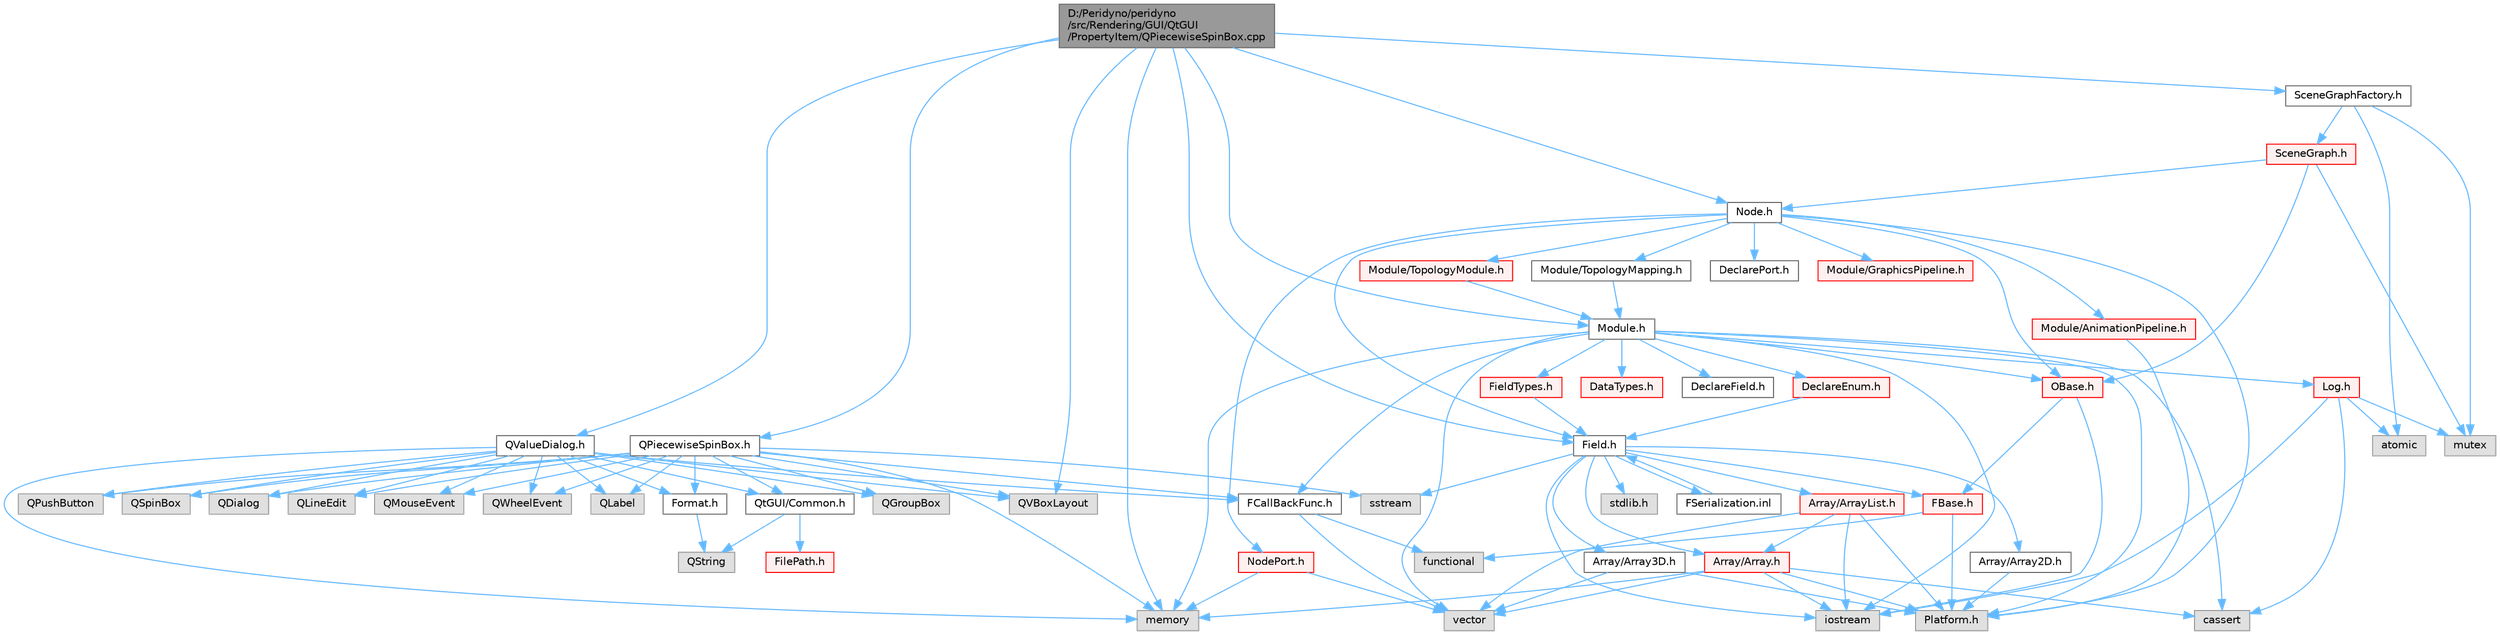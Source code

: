 digraph "D:/Peridyno/peridyno/src/Rendering/GUI/QtGUI/PropertyItem/QPiecewiseSpinBox.cpp"
{
 // LATEX_PDF_SIZE
  bgcolor="transparent";
  edge [fontname=Helvetica,fontsize=10,labelfontname=Helvetica,labelfontsize=10];
  node [fontname=Helvetica,fontsize=10,shape=box,height=0.2,width=0.4];
  Node1 [id="Node000001",label="D:/Peridyno/peridyno\l/src/Rendering/GUI/QtGUI\l/PropertyItem/QPiecewiseSpinBox.cpp",height=0.2,width=0.4,color="gray40", fillcolor="grey60", style="filled", fontcolor="black",tooltip=" "];
  Node1 -> Node2 [id="edge1_Node000001_Node000002",color="steelblue1",style="solid",tooltip=" "];
  Node2 [id="Node000002",label="QPiecewiseSpinBox.h",height=0.2,width=0.4,color="grey40", fillcolor="white", style="filled",URL="$_q_piecewise_spin_box_8h.html",tooltip=" "];
  Node2 -> Node3 [id="edge2_Node000002_Node000003",color="steelblue1",style="solid",tooltip=" "];
  Node3 [id="Node000003",label="QGroupBox",height=0.2,width=0.4,color="grey60", fillcolor="#E0E0E0", style="filled",tooltip=" "];
  Node2 -> Node4 [id="edge3_Node000002_Node000004",color="steelblue1",style="solid",tooltip=" "];
  Node4 [id="Node000004",label="QPushButton",height=0.2,width=0.4,color="grey60", fillcolor="#E0E0E0", style="filled",tooltip=" "];
  Node2 -> Node5 [id="edge4_Node000002_Node000005",color="steelblue1",style="solid",tooltip=" "];
  Node5 [id="Node000005",label="QSpinBox",height=0.2,width=0.4,color="grey60", fillcolor="#E0E0E0", style="filled",tooltip=" "];
  Node2 -> Node6 [id="edge5_Node000002_Node000006",color="steelblue1",style="solid",tooltip=" "];
  Node6 [id="Node000006",label="QDialog",height=0.2,width=0.4,color="grey60", fillcolor="#E0E0E0", style="filled",tooltip=" "];
  Node2 -> Node7 [id="edge6_Node000002_Node000007",color="steelblue1",style="solid",tooltip=" "];
  Node7 [id="Node000007",label="QLineEdit",height=0.2,width=0.4,color="grey60", fillcolor="#E0E0E0", style="filled",tooltip=" "];
  Node2 -> Node8 [id="edge7_Node000002_Node000008",color="steelblue1",style="solid",tooltip=" "];
  Node8 [id="Node000008",label="QMouseEvent",height=0.2,width=0.4,color="grey60", fillcolor="#E0E0E0", style="filled",tooltip=" "];
  Node2 -> Node9 [id="edge8_Node000002_Node000009",color="steelblue1",style="solid",tooltip=" "];
  Node9 [id="Node000009",label="QWheelEvent",height=0.2,width=0.4,color="grey60", fillcolor="#E0E0E0", style="filled",tooltip=" "];
  Node2 -> Node10 [id="edge9_Node000002_Node000010",color="steelblue1",style="solid",tooltip=" "];
  Node10 [id="Node000010",label="QLabel",height=0.2,width=0.4,color="grey60", fillcolor="#E0E0E0", style="filled",tooltip=" "];
  Node2 -> Node11 [id="edge10_Node000002_Node000011",color="steelblue1",style="solid",tooltip=" "];
  Node11 [id="Node000011",label="QVBoxLayout",height=0.2,width=0.4,color="grey60", fillcolor="#E0E0E0", style="filled",tooltip=" "];
  Node2 -> Node12 [id="edge11_Node000002_Node000012",color="steelblue1",style="solid",tooltip=" "];
  Node12 [id="Node000012",label="Format.h",height=0.2,width=0.4,color="grey40", fillcolor="white", style="filled",URL="$_format_8h.html",tooltip=" "];
  Node12 -> Node13 [id="edge12_Node000012_Node000013",color="steelblue1",style="solid",tooltip=" "];
  Node13 [id="Node000013",label="QString",height=0.2,width=0.4,color="grey60", fillcolor="#E0E0E0", style="filled",tooltip=" "];
  Node2 -> Node14 [id="edge13_Node000002_Node000014",color="steelblue1",style="solid",tooltip=" "];
  Node14 [id="Node000014",label="FCallBackFunc.h",height=0.2,width=0.4,color="grey40", fillcolor="white", style="filled",URL="$_f_callback_func_8h.html",tooltip=" "];
  Node14 -> Node15 [id="edge14_Node000014_Node000015",color="steelblue1",style="solid",tooltip=" "];
  Node15 [id="Node000015",label="vector",height=0.2,width=0.4,color="grey60", fillcolor="#E0E0E0", style="filled",tooltip=" "];
  Node14 -> Node16 [id="edge15_Node000014_Node000016",color="steelblue1",style="solid",tooltip=" "];
  Node16 [id="Node000016",label="functional",height=0.2,width=0.4,color="grey60", fillcolor="#E0E0E0", style="filled",tooltip=" "];
  Node2 -> Node17 [id="edge16_Node000002_Node000017",color="steelblue1",style="solid",tooltip=" "];
  Node17 [id="Node000017",label="QtGUI/Common.h",height=0.2,width=0.4,color="grey40", fillcolor="white", style="filled",URL="$_common_8h.html",tooltip=" "];
  Node17 -> Node13 [id="edge17_Node000017_Node000013",color="steelblue1",style="solid",tooltip=" "];
  Node17 -> Node18 [id="edge18_Node000017_Node000018",color="steelblue1",style="solid",tooltip=" "];
  Node18 [id="Node000018",label="FilePath.h",height=0.2,width=0.4,color="red", fillcolor="#FFF0F0", style="filled",URL="$_file_path_8h.html",tooltip=" "];
  Node2 -> Node34 [id="edge19_Node000002_Node000034",color="steelblue1",style="solid",tooltip=" "];
  Node34 [id="Node000034",label="memory",height=0.2,width=0.4,color="grey60", fillcolor="#E0E0E0", style="filled",tooltip=" "];
  Node2 -> Node24 [id="edge20_Node000002_Node000024",color="steelblue1",style="solid",tooltip=" "];
  Node24 [id="Node000024",label="sstream",height=0.2,width=0.4,color="grey60", fillcolor="#E0E0E0", style="filled",tooltip=" "];
  Node1 -> Node80 [id="edge21_Node000001_Node000080",color="steelblue1",style="solid",tooltip=" "];
  Node80 [id="Node000080",label="Module.h",height=0.2,width=0.4,color="grey40", fillcolor="white", style="filled",URL="$_module_8h.html",tooltip=" "];
  Node80 -> Node26 [id="edge22_Node000080_Node000026",color="steelblue1",style="solid",tooltip=" "];
  Node26 [id="Node000026",label="Platform.h",height=0.2,width=0.4,color="grey60", fillcolor="#E0E0E0", style="filled",tooltip=" "];
  Node80 -> Node34 [id="edge23_Node000080_Node000034",color="steelblue1",style="solid",tooltip=" "];
  Node80 -> Node15 [id="edge24_Node000080_Node000015",color="steelblue1",style="solid",tooltip=" "];
  Node80 -> Node32 [id="edge25_Node000080_Node000032",color="steelblue1",style="solid",tooltip=" "];
  Node32 [id="Node000032",label="cassert",height=0.2,width=0.4,color="grey60", fillcolor="#E0E0E0", style="filled",tooltip=" "];
  Node80 -> Node22 [id="edge26_Node000080_Node000022",color="steelblue1",style="solid",tooltip=" "];
  Node22 [id="Node000022",label="iostream",height=0.2,width=0.4,color="grey60", fillcolor="#E0E0E0", style="filled",tooltip=" "];
  Node80 -> Node81 [id="edge27_Node000080_Node000081",color="steelblue1",style="solid",tooltip=" "];
  Node81 [id="Node000081",label="OBase.h",height=0.2,width=0.4,color="red", fillcolor="#FFF0F0", style="filled",URL="$_o_base_8h.html",tooltip=" "];
  Node81 -> Node22 [id="edge28_Node000081_Node000022",color="steelblue1",style="solid",tooltip=" "];
  Node81 -> Node25 [id="edge29_Node000081_Node000025",color="steelblue1",style="solid",tooltip=" "];
  Node25 [id="Node000025",label="FBase.h",height=0.2,width=0.4,color="red", fillcolor="#FFF0F0", style="filled",URL="$_f_base_8h.html",tooltip=" "];
  Node25 -> Node26 [id="edge30_Node000025_Node000026",color="steelblue1",style="solid",tooltip=" "];
  Node25 -> Node16 [id="edge31_Node000025_Node000016",color="steelblue1",style="solid",tooltip=" "];
  Node80 -> Node85 [id="edge32_Node000080_Node000085",color="steelblue1",style="solid",tooltip=" "];
  Node85 [id="Node000085",label="Log.h",height=0.2,width=0.4,color="red", fillcolor="#FFF0F0", style="filled",URL="$_log_8h.html",tooltip=" "];
  Node85 -> Node86 [id="edge33_Node000085_Node000086",color="steelblue1",style="solid",tooltip=" "];
  Node86 [id="Node000086",label="mutex",height=0.2,width=0.4,color="grey60", fillcolor="#E0E0E0", style="filled",tooltip=" "];
  Node85 -> Node22 [id="edge34_Node000085_Node000022",color="steelblue1",style="solid",tooltip=" "];
  Node85 -> Node32 [id="edge35_Node000085_Node000032",color="steelblue1",style="solid",tooltip=" "];
  Node85 -> Node83 [id="edge36_Node000085_Node000083",color="steelblue1",style="solid",tooltip=" "];
  Node83 [id="Node000083",label="atomic",height=0.2,width=0.4,color="grey60", fillcolor="#E0E0E0", style="filled",tooltip=" "];
  Node80 -> Node94 [id="edge37_Node000080_Node000094",color="steelblue1",style="solid",tooltip=" "];
  Node94 [id="Node000094",label="DataTypes.h",height=0.2,width=0.4,color="red", fillcolor="#FFF0F0", style="filled",URL="$_data_types_8h.html",tooltip=" "];
  Node80 -> Node99 [id="edge38_Node000080_Node000099",color="steelblue1",style="solid",tooltip=" "];
  Node99 [id="Node000099",label="DeclareEnum.h",height=0.2,width=0.4,color="red", fillcolor="#FFF0F0", style="filled",URL="$_declare_enum_8h.html",tooltip=" "];
  Node99 -> Node21 [id="edge39_Node000099_Node000021",color="steelblue1",style="solid",tooltip=" "];
  Node21 [id="Node000021",label="Field.h",height=0.2,width=0.4,color="grey40", fillcolor="white", style="filled",URL="$_field_8h.html",tooltip=" "];
  Node21 -> Node22 [id="edge40_Node000021_Node000022",color="steelblue1",style="solid",tooltip=" "];
  Node21 -> Node23 [id="edge41_Node000021_Node000023",color="steelblue1",style="solid",tooltip=" "];
  Node23 [id="Node000023",label="stdlib.h",height=0.2,width=0.4,color="grey60", fillcolor="#E0E0E0", style="filled",tooltip=" "];
  Node21 -> Node24 [id="edge42_Node000021_Node000024",color="steelblue1",style="solid",tooltip=" "];
  Node21 -> Node25 [id="edge43_Node000021_Node000025",color="steelblue1",style="solid",tooltip=" "];
  Node21 -> Node31 [id="edge44_Node000021_Node000031",color="steelblue1",style="solid",tooltip=" "];
  Node31 [id="Node000031",label="Array/Array.h",height=0.2,width=0.4,color="red", fillcolor="#FFF0F0", style="filled",URL="$_array_8h.html",tooltip=" "];
  Node31 -> Node26 [id="edge45_Node000031_Node000026",color="steelblue1",style="solid",tooltip=" "];
  Node31 -> Node32 [id="edge46_Node000031_Node000032",color="steelblue1",style="solid",tooltip=" "];
  Node31 -> Node15 [id="edge47_Node000031_Node000015",color="steelblue1",style="solid",tooltip=" "];
  Node31 -> Node22 [id="edge48_Node000031_Node000022",color="steelblue1",style="solid",tooltip=" "];
  Node31 -> Node34 [id="edge49_Node000031_Node000034",color="steelblue1",style="solid",tooltip=" "];
  Node21 -> Node36 [id="edge50_Node000021_Node000036",color="steelblue1",style="solid",tooltip=" "];
  Node36 [id="Node000036",label="Array/Array2D.h",height=0.2,width=0.4,color="grey40", fillcolor="white", style="filled",URL="$_array2_d_8h.html",tooltip=" "];
  Node36 -> Node26 [id="edge51_Node000036_Node000026",color="steelblue1",style="solid",tooltip=" "];
  Node21 -> Node37 [id="edge52_Node000021_Node000037",color="steelblue1",style="solid",tooltip=" "];
  Node37 [id="Node000037",label="Array/Array3D.h",height=0.2,width=0.4,color="grey40", fillcolor="white", style="filled",URL="$_array3_d_8h.html",tooltip=" "];
  Node37 -> Node26 [id="edge53_Node000037_Node000026",color="steelblue1",style="solid",tooltip=" "];
  Node37 -> Node15 [id="edge54_Node000037_Node000015",color="steelblue1",style="solid",tooltip=" "];
  Node21 -> Node38 [id="edge55_Node000021_Node000038",color="steelblue1",style="solid",tooltip=" "];
  Node38 [id="Node000038",label="Array/ArrayList.h",height=0.2,width=0.4,color="red", fillcolor="#FFF0F0", style="filled",URL="$_array_list_8h.html",tooltip=" "];
  Node38 -> Node15 [id="edge56_Node000038_Node000015",color="steelblue1",style="solid",tooltip=" "];
  Node38 -> Node22 [id="edge57_Node000038_Node000022",color="steelblue1",style="solid",tooltip=" "];
  Node38 -> Node26 [id="edge58_Node000038_Node000026",color="steelblue1",style="solid",tooltip=" "];
  Node38 -> Node31 [id="edge59_Node000038_Node000031",color="steelblue1",style="solid",tooltip=" "];
  Node21 -> Node79 [id="edge60_Node000021_Node000079",color="steelblue1",style="solid",tooltip=" "];
  Node79 [id="Node000079",label="FSerialization.inl",height=0.2,width=0.4,color="grey40", fillcolor="white", style="filled",URL="$_f_serialization_8inl.html",tooltip=" "];
  Node79 -> Node21 [id="edge61_Node000079_Node000021",color="steelblue1",style="solid",tooltip=" "];
  Node80 -> Node100 [id="edge62_Node000080_Node000100",color="steelblue1",style="solid",tooltip=" "];
  Node100 [id="Node000100",label="DeclareField.h",height=0.2,width=0.4,color="grey40", fillcolor="white", style="filled",URL="$_declare_field_8h.html",tooltip=" "];
  Node80 -> Node14 [id="edge63_Node000080_Node000014",color="steelblue1",style="solid",tooltip=" "];
  Node80 -> Node101 [id="edge64_Node000080_Node000101",color="steelblue1",style="solid",tooltip=" "];
  Node101 [id="Node000101",label="FieldTypes.h",height=0.2,width=0.4,color="red", fillcolor="#FFF0F0", style="filled",URL="$_field_types_8h.html",tooltip=" "];
  Node101 -> Node21 [id="edge65_Node000101_Node000021",color="steelblue1",style="solid",tooltip=" "];
  Node1 -> Node103 [id="edge66_Node000001_Node000103",color="steelblue1",style="solid",tooltip=" "];
  Node103 [id="Node000103",label="Node.h",height=0.2,width=0.4,color="grey40", fillcolor="white", style="filled",URL="$_node_8h.html",tooltip=" "];
  Node103 -> Node81 [id="edge67_Node000103_Node000081",color="steelblue1",style="solid",tooltip=" "];
  Node103 -> Node21 [id="edge68_Node000103_Node000021",color="steelblue1",style="solid",tooltip=" "];
  Node103 -> Node26 [id="edge69_Node000103_Node000026",color="steelblue1",style="solid",tooltip=" "];
  Node103 -> Node104 [id="edge70_Node000103_Node000104",color="steelblue1",style="solid",tooltip=" "];
  Node104 [id="Node000104",label="DeclarePort.h",height=0.2,width=0.4,color="grey40", fillcolor="white", style="filled",URL="$_declare_port_8h.html",tooltip=" "];
  Node103 -> Node105 [id="edge71_Node000103_Node000105",color="steelblue1",style="solid",tooltip=" "];
  Node105 [id="Node000105",label="NodePort.h",height=0.2,width=0.4,color="red", fillcolor="#FFF0F0", style="filled",URL="$_node_port_8h.html",tooltip=" "];
  Node105 -> Node15 [id="edge72_Node000105_Node000015",color="steelblue1",style="solid",tooltip=" "];
  Node105 -> Node34 [id="edge73_Node000105_Node000034",color="steelblue1",style="solid",tooltip=" "];
  Node103 -> Node106 [id="edge74_Node000103_Node000106",color="steelblue1",style="solid",tooltip=" "];
  Node106 [id="Node000106",label="Module/TopologyModule.h",height=0.2,width=0.4,color="red", fillcolor="#FFF0F0", style="filled",URL="$_topology_module_8h.html",tooltip=" "];
  Node106 -> Node80 [id="edge75_Node000106_Node000080",color="steelblue1",style="solid",tooltip=" "];
  Node103 -> Node107 [id="edge76_Node000103_Node000107",color="steelblue1",style="solid",tooltip=" "];
  Node107 [id="Node000107",label="Module/TopologyMapping.h",height=0.2,width=0.4,color="grey40", fillcolor="white", style="filled",URL="$_topology_mapping_8h.html",tooltip=" "];
  Node107 -> Node80 [id="edge77_Node000107_Node000080",color="steelblue1",style="solid",tooltip=" "];
  Node103 -> Node108 [id="edge78_Node000103_Node000108",color="steelblue1",style="solid",tooltip=" "];
  Node108 [id="Node000108",label="Module/AnimationPipeline.h",height=0.2,width=0.4,color="red", fillcolor="#FFF0F0", style="filled",URL="$_animation_pipeline_8h.html",tooltip=" "];
  Node108 -> Node26 [id="edge79_Node000108_Node000026",color="steelblue1",style="solid",tooltip=" "];
  Node103 -> Node110 [id="edge80_Node000103_Node000110",color="steelblue1",style="solid",tooltip=" "];
  Node110 [id="Node000110",label="Module/GraphicsPipeline.h",height=0.2,width=0.4,color="red", fillcolor="#FFF0F0", style="filled",URL="$_graphics_pipeline_8h.html",tooltip=" "];
  Node1 -> Node21 [id="edge81_Node000001_Node000021",color="steelblue1",style="solid",tooltip=" "];
  Node1 -> Node111 [id="edge82_Node000001_Node000111",color="steelblue1",style="solid",tooltip=" "];
  Node111 [id="Node000111",label="SceneGraphFactory.h",height=0.2,width=0.4,color="grey40", fillcolor="white", style="filled",URL="$_scene_graph_factory_8h.html",tooltip=" "];
  Node111 -> Node83 [id="edge83_Node000111_Node000083",color="steelblue1",style="solid",tooltip=" "];
  Node111 -> Node86 [id="edge84_Node000111_Node000086",color="steelblue1",style="solid",tooltip=" "];
  Node111 -> Node112 [id="edge85_Node000111_Node000112",color="steelblue1",style="solid",tooltip=" "];
  Node112 [id="Node000112",label="SceneGraph.h",height=0.2,width=0.4,color="red", fillcolor="#FFF0F0", style="filled",URL="$_scene_graph_8h.html",tooltip=" "];
  Node112 -> Node81 [id="edge86_Node000112_Node000081",color="steelblue1",style="solid",tooltip=" "];
  Node112 -> Node103 [id="edge87_Node000112_Node000103",color="steelblue1",style="solid",tooltip=" "];
  Node112 -> Node86 [id="edge88_Node000112_Node000086",color="steelblue1",style="solid",tooltip=" "];
  Node1 -> Node11 [id="edge89_Node000001_Node000011",color="steelblue1",style="solid",tooltip=" "];
  Node1 -> Node34 [id="edge90_Node000001_Node000034",color="steelblue1",style="solid",tooltip=" "];
  Node1 -> Node122 [id="edge91_Node000001_Node000122",color="steelblue1",style="solid",tooltip=" "];
  Node122 [id="Node000122",label="QValueDialog.h",height=0.2,width=0.4,color="grey40", fillcolor="white", style="filled",URL="$_q_value_dialog_8h.html",tooltip=" "];
  Node122 -> Node3 [id="edge92_Node000122_Node000003",color="steelblue1",style="solid",tooltip=" "];
  Node122 -> Node4 [id="edge93_Node000122_Node000004",color="steelblue1",style="solid",tooltip=" "];
  Node122 -> Node5 [id="edge94_Node000122_Node000005",color="steelblue1",style="solid",tooltip=" "];
  Node122 -> Node6 [id="edge95_Node000122_Node000006",color="steelblue1",style="solid",tooltip=" "];
  Node122 -> Node7 [id="edge96_Node000122_Node000007",color="steelblue1",style="solid",tooltip=" "];
  Node122 -> Node8 [id="edge97_Node000122_Node000008",color="steelblue1",style="solid",tooltip=" "];
  Node122 -> Node9 [id="edge98_Node000122_Node000009",color="steelblue1",style="solid",tooltip=" "];
  Node122 -> Node10 [id="edge99_Node000122_Node000010",color="steelblue1",style="solid",tooltip=" "];
  Node122 -> Node11 [id="edge100_Node000122_Node000011",color="steelblue1",style="solid",tooltip=" "];
  Node122 -> Node12 [id="edge101_Node000122_Node000012",color="steelblue1",style="solid",tooltip=" "];
  Node122 -> Node14 [id="edge102_Node000122_Node000014",color="steelblue1",style="solid",tooltip=" "];
  Node122 -> Node17 [id="edge103_Node000122_Node000017",color="steelblue1",style="solid",tooltip=" "];
  Node122 -> Node34 [id="edge104_Node000122_Node000034",color="steelblue1",style="solid",tooltip=" "];
}
